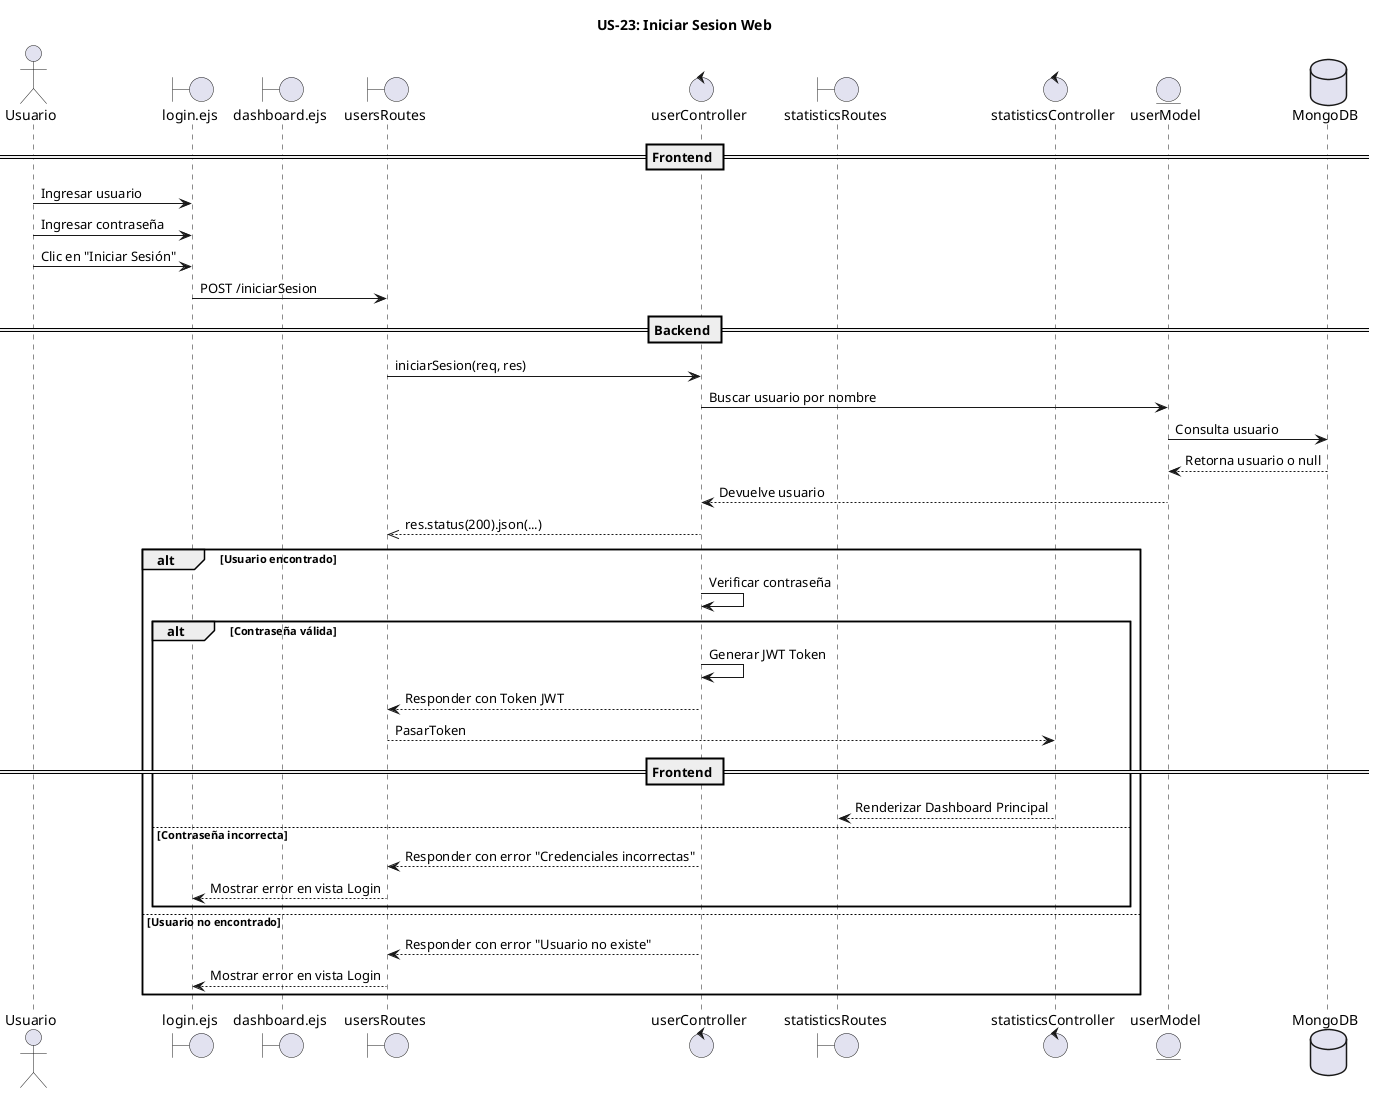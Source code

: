@startuml 
title US-23: Iniciar Sesion Web

actor Usuario as U

boundary "login.ejs" as VistaLogin
boundary "dashboard.ejs" as VistaDashboard
boundary "usersRoutes" as Router
control "userController" as Controller
boundary "statisticsRoutes" as SRouter
control "statisticsController" as SController
entity "userModel" as Modelo
database "MongoDB" as DB

== Frontend ==
U -> VistaLogin : Ingresar usuario
U -> VistaLogin : Ingresar contraseña 
U -> VistaLogin : Clic en "Iniciar Sesión"
VistaLogin -> Router : POST /iniciarSesion

== Backend ==
Router -> Controller : iniciarSesion(req, res)
Controller -> Modelo : Buscar usuario por nombre
Modelo -> DB : Consulta usuario
DB --> Modelo : Retorna usuario o null
Modelo --> Controller : Devuelve usuario
Controller -->> Router : res.status(200).json(...)

alt Usuario encontrado
    Controller -> Controller : Verificar contraseña
    alt Contraseña válida
        Controller -> Controller : Generar JWT Token
        Controller --> Router : Responder con Token JWT
        Router --> SController : PasarToken
        == Frontend ==
        SController --> SRouter : Renderizar Dashboard Principal

    else Contraseña incorrecta
        Controller --> Router : Responder con error "Credenciales incorrectas"
        Router --> VistaLogin : Mostrar error en vista Login
    end
else Usuario no encontrado
    Controller --> Router : Responder con error "Usuario no existe"
    Router --> VistaLogin : Mostrar error en vista Login
end


@enduml